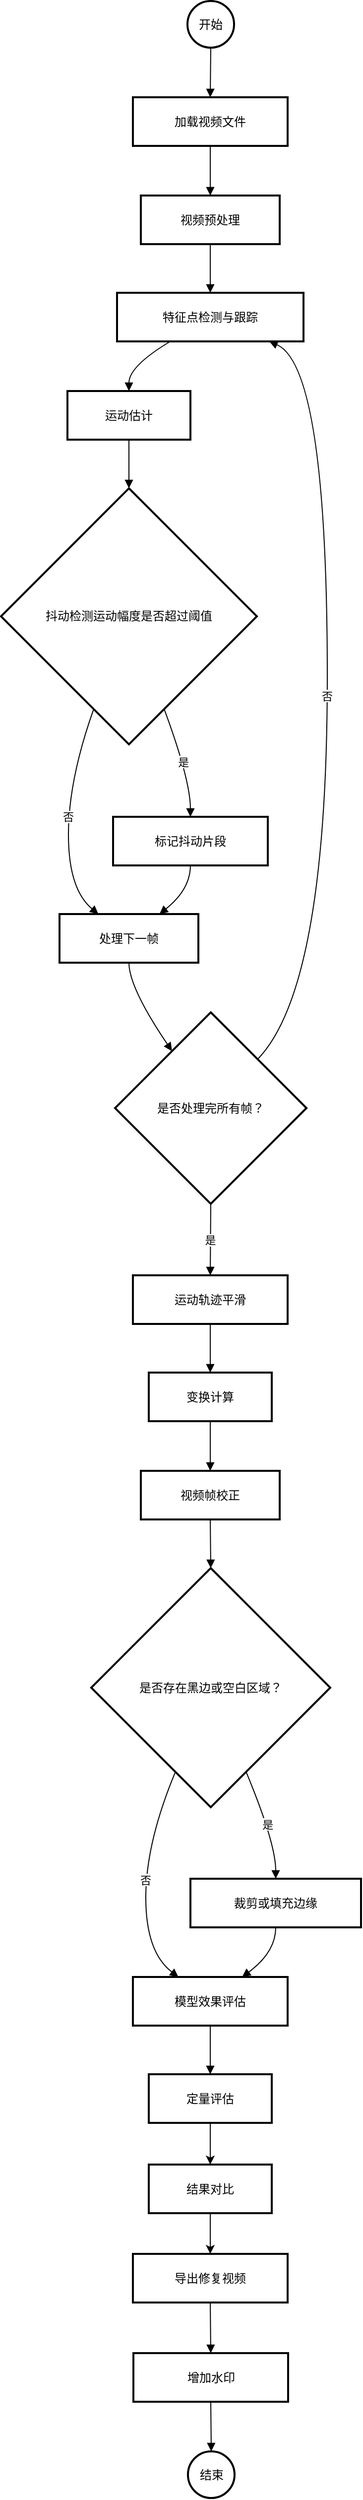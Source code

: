 <mxfile version="24.8.6">
  <diagram name="第 1 页" id="4C1jQ6-iY6VRCgOcNtaD">
    <mxGraphModel dx="1977" dy="1277" grid="1" gridSize="10" guides="1" tooltips="1" connect="1" arrows="1" fold="1" page="1" pageScale="1" pageWidth="827" pageHeight="1169" math="0" shadow="0">
      <root>
        <mxCell id="0" />
        <mxCell id="1" parent="0" />
        <mxCell id="7IpdY9rhCKOdkKuWJuXh-97" value="" style="group;direction=west;" vertex="1" connectable="0" parent="1">
          <mxGeometry x="200" y="60" width="363" height="2516" as="geometry" />
        </mxCell>
        <mxCell id="7IpdY9rhCKOdkKuWJuXh-47" value="开始" style="ellipse;aspect=fixed;strokeWidth=2;whiteSpace=wrap;" vertex="1" parent="7IpdY9rhCKOdkKuWJuXh-97">
          <mxGeometry x="188" width="47" height="47" as="geometry" />
        </mxCell>
        <mxCell id="7IpdY9rhCKOdkKuWJuXh-48" value="加载视频文件" style="whiteSpace=wrap;strokeWidth=2;" vertex="1" parent="7IpdY9rhCKOdkKuWJuXh-97">
          <mxGeometry x="133" y="97" width="156" height="49" as="geometry" />
        </mxCell>
        <mxCell id="7IpdY9rhCKOdkKuWJuXh-49" value="视频预处理" style="whiteSpace=wrap;strokeWidth=2;" vertex="1" parent="7IpdY9rhCKOdkKuWJuXh-97">
          <mxGeometry x="141" y="196" width="140" height="49" as="geometry" />
        </mxCell>
        <mxCell id="7IpdY9rhCKOdkKuWJuXh-50" value="特征点检测与跟踪" style="whiteSpace=wrap;strokeWidth=2;" vertex="1" parent="7IpdY9rhCKOdkKuWJuXh-97">
          <mxGeometry x="117" y="294" width="188" height="49" as="geometry" />
        </mxCell>
        <mxCell id="7IpdY9rhCKOdkKuWJuXh-51" value="运动估计" style="whiteSpace=wrap;strokeWidth=2;" vertex="1" parent="7IpdY9rhCKOdkKuWJuXh-97">
          <mxGeometry x="67" y="393" width="124" height="49" as="geometry" />
        </mxCell>
        <mxCell id="7IpdY9rhCKOdkKuWJuXh-52" value="抖动检测运动幅度是否超过阈值" style="rhombus;strokeWidth=2;whiteSpace=wrap;" vertex="1" parent="7IpdY9rhCKOdkKuWJuXh-97">
          <mxGeometry y="491" width="258" height="258" as="geometry" />
        </mxCell>
        <mxCell id="7IpdY9rhCKOdkKuWJuXh-53" value="标记抖动片段" style="whiteSpace=wrap;strokeWidth=2;" vertex="1" parent="7IpdY9rhCKOdkKuWJuXh-97">
          <mxGeometry x="113" y="822" width="156" height="49" as="geometry" />
        </mxCell>
        <mxCell id="7IpdY9rhCKOdkKuWJuXh-54" value="处理下一帧" style="whiteSpace=wrap;strokeWidth=2;" vertex="1" parent="7IpdY9rhCKOdkKuWJuXh-97">
          <mxGeometry x="59" y="920" width="140" height="49" as="geometry" />
        </mxCell>
        <mxCell id="7IpdY9rhCKOdkKuWJuXh-55" value="是否处理完所有帧？" style="rhombus;strokeWidth=2;whiteSpace=wrap;" vertex="1" parent="7IpdY9rhCKOdkKuWJuXh-97">
          <mxGeometry x="115" y="1019" width="193" height="193" as="geometry" />
        </mxCell>
        <mxCell id="7IpdY9rhCKOdkKuWJuXh-56" value="运动轨迹平滑" style="whiteSpace=wrap;strokeWidth=2;" vertex="1" parent="7IpdY9rhCKOdkKuWJuXh-97">
          <mxGeometry x="133" y="1284" width="156" height="49" as="geometry" />
        </mxCell>
        <mxCell id="7IpdY9rhCKOdkKuWJuXh-57" value="变换计算" style="whiteSpace=wrap;strokeWidth=2;" vertex="1" parent="7IpdY9rhCKOdkKuWJuXh-97">
          <mxGeometry x="149" y="1382" width="124" height="49" as="geometry" />
        </mxCell>
        <mxCell id="7IpdY9rhCKOdkKuWJuXh-58" value="视频帧校正" style="whiteSpace=wrap;strokeWidth=2;" vertex="1" parent="7IpdY9rhCKOdkKuWJuXh-97">
          <mxGeometry x="141" y="1481" width="140" height="49" as="geometry" />
        </mxCell>
        <mxCell id="7IpdY9rhCKOdkKuWJuXh-59" value="是否存在黑边或空白区域？" style="rhombus;strokeWidth=2;whiteSpace=wrap;" vertex="1" parent="7IpdY9rhCKOdkKuWJuXh-97">
          <mxGeometry x="91" y="1579" width="241" height="241" as="geometry" />
        </mxCell>
        <mxCell id="7IpdY9rhCKOdkKuWJuXh-60" value="裁剪或填充边缘" style="whiteSpace=wrap;strokeWidth=2;" vertex="1" parent="7IpdY9rhCKOdkKuWJuXh-97">
          <mxGeometry x="191" y="1892" width="172" height="49" as="geometry" />
        </mxCell>
        <mxCell id="7IpdY9rhCKOdkKuWJuXh-61" value="模型效果评估" style="whiteSpace=wrap;strokeWidth=2;" vertex="1" parent="7IpdY9rhCKOdkKuWJuXh-97">
          <mxGeometry x="133" y="1991" width="156" height="49" as="geometry" />
        </mxCell>
        <mxCell id="7IpdY9rhCKOdkKuWJuXh-95" value="" style="edgeStyle=orthogonalEdgeStyle;rounded=0;orthogonalLoop=1;jettySize=auto;html=1;" edge="1" parent="7IpdY9rhCKOdkKuWJuXh-97" source="7IpdY9rhCKOdkKuWJuXh-62" target="7IpdY9rhCKOdkKuWJuXh-64">
          <mxGeometry relative="1" as="geometry" />
        </mxCell>
        <mxCell id="7IpdY9rhCKOdkKuWJuXh-62" value="定量评估" style="whiteSpace=wrap;strokeWidth=2;" vertex="1" parent="7IpdY9rhCKOdkKuWJuXh-97">
          <mxGeometry x="149" y="2089" width="124" height="49" as="geometry" />
        </mxCell>
        <mxCell id="7IpdY9rhCKOdkKuWJuXh-96" value="" style="edgeStyle=orthogonalEdgeStyle;rounded=0;orthogonalLoop=1;jettySize=auto;html=1;" edge="1" parent="7IpdY9rhCKOdkKuWJuXh-97" source="7IpdY9rhCKOdkKuWJuXh-64" target="7IpdY9rhCKOdkKuWJuXh-67">
          <mxGeometry relative="1" as="geometry" />
        </mxCell>
        <mxCell id="7IpdY9rhCKOdkKuWJuXh-64" value="结果对比" style="whiteSpace=wrap;strokeWidth=2;" vertex="1" parent="7IpdY9rhCKOdkKuWJuXh-97">
          <mxGeometry x="149" y="2180" width="124" height="49" as="geometry" />
        </mxCell>
        <mxCell id="7IpdY9rhCKOdkKuWJuXh-67" value="导出修复视频" style="whiteSpace=wrap;strokeWidth=2;" vertex="1" parent="7IpdY9rhCKOdkKuWJuXh-97">
          <mxGeometry x="133" y="2270" width="156" height="49" as="geometry" />
        </mxCell>
        <mxCell id="7IpdY9rhCKOdkKuWJuXh-68" value="增加水印" style="whiteSpace=wrap;strokeWidth=2;" vertex="1" parent="7IpdY9rhCKOdkKuWJuXh-97">
          <mxGeometry x="133.5" y="2370" width="156" height="49" as="geometry" />
        </mxCell>
        <mxCell id="7IpdY9rhCKOdkKuWJuXh-69" value="结束" style="ellipse;aspect=fixed;strokeWidth=2;whiteSpace=wrap;" vertex="1" parent="7IpdY9rhCKOdkKuWJuXh-97">
          <mxGeometry x="188.5" y="2469" width="47" height="47" as="geometry" />
        </mxCell>
        <mxCell id="7IpdY9rhCKOdkKuWJuXh-70" value="" style="curved=1;startArrow=none;endArrow=block;exitX=0.49;exitY=1;entryX=0.5;entryY=0;rounded=0;" edge="1" parent="7IpdY9rhCKOdkKuWJuXh-97" source="7IpdY9rhCKOdkKuWJuXh-47" target="7IpdY9rhCKOdkKuWJuXh-48">
          <mxGeometry relative="1" as="geometry">
            <Array as="points" />
          </mxGeometry>
        </mxCell>
        <mxCell id="7IpdY9rhCKOdkKuWJuXh-71" value="" style="curved=1;startArrow=none;endArrow=block;exitX=0.5;exitY=0.99;entryX=0.5;entryY=-0.01;rounded=0;" edge="1" parent="7IpdY9rhCKOdkKuWJuXh-97" source="7IpdY9rhCKOdkKuWJuXh-48" target="7IpdY9rhCKOdkKuWJuXh-49">
          <mxGeometry relative="1" as="geometry">
            <Array as="points" />
          </mxGeometry>
        </mxCell>
        <mxCell id="7IpdY9rhCKOdkKuWJuXh-72" value="" style="curved=1;startArrow=none;endArrow=block;exitX=0.5;exitY=0.98;entryX=0.5;entryY=0;rounded=0;" edge="1" parent="7IpdY9rhCKOdkKuWJuXh-97" source="7IpdY9rhCKOdkKuWJuXh-49" target="7IpdY9rhCKOdkKuWJuXh-50">
          <mxGeometry relative="1" as="geometry">
            <Array as="points" />
          </mxGeometry>
        </mxCell>
        <mxCell id="7IpdY9rhCKOdkKuWJuXh-73" value="" style="curved=1;startArrow=none;endArrow=block;exitX=0.29;exitY=0.99;entryX=0.5;entryY=-0.01;rounded=0;" edge="1" parent="7IpdY9rhCKOdkKuWJuXh-97" source="7IpdY9rhCKOdkKuWJuXh-50" target="7IpdY9rhCKOdkKuWJuXh-51">
          <mxGeometry relative="1" as="geometry">
            <Array as="points">
              <mxPoint x="129" y="368" />
            </Array>
          </mxGeometry>
        </mxCell>
        <mxCell id="7IpdY9rhCKOdkKuWJuXh-74" value="" style="curved=1;startArrow=none;endArrow=block;exitX=0.5;exitY=0.98;entryX=0.5;entryY=0;rounded=0;" edge="1" parent="7IpdY9rhCKOdkKuWJuXh-97" source="7IpdY9rhCKOdkKuWJuXh-51" target="7IpdY9rhCKOdkKuWJuXh-52">
          <mxGeometry relative="1" as="geometry">
            <Array as="points" />
          </mxGeometry>
        </mxCell>
        <mxCell id="7IpdY9rhCKOdkKuWJuXh-75" value="是" style="curved=1;startArrow=none;endArrow=block;exitX=0.69;exitY=1;entryX=0.5;entryY=-0.01;rounded=0;" edge="1" parent="7IpdY9rhCKOdkKuWJuXh-97" source="7IpdY9rhCKOdkKuWJuXh-52" target="7IpdY9rhCKOdkKuWJuXh-53">
          <mxGeometry relative="1" as="geometry">
            <Array as="points">
              <mxPoint x="191" y="785" />
            </Array>
          </mxGeometry>
        </mxCell>
        <mxCell id="7IpdY9rhCKOdkKuWJuXh-76" value="否" style="curved=1;startArrow=none;endArrow=block;exitX=0.31;exitY=1;entryX=0.28;entryY=0;rounded=0;" edge="1" parent="7IpdY9rhCKOdkKuWJuXh-97" source="7IpdY9rhCKOdkKuWJuXh-52" target="7IpdY9rhCKOdkKuWJuXh-54">
          <mxGeometry relative="1" as="geometry">
            <Array as="points">
              <mxPoint x="68" y="785" />
              <mxPoint x="68" y="895" />
            </Array>
          </mxGeometry>
        </mxCell>
        <mxCell id="7IpdY9rhCKOdkKuWJuXh-77" value="" style="curved=1;startArrow=none;endArrow=block;exitX=0.5;exitY=0.98;entryX=0.72;entryY=0;rounded=0;" edge="1" parent="7IpdY9rhCKOdkKuWJuXh-97" source="7IpdY9rhCKOdkKuWJuXh-53" target="7IpdY9rhCKOdkKuWJuXh-54">
          <mxGeometry relative="1" as="geometry">
            <Array as="points">
              <mxPoint x="191" y="895" />
            </Array>
          </mxGeometry>
        </mxCell>
        <mxCell id="7IpdY9rhCKOdkKuWJuXh-78" value="" style="curved=1;startArrow=none;endArrow=block;exitX=0.5;exitY=0.99;entryX=0.16;entryY=0;rounded=0;" edge="1" parent="7IpdY9rhCKOdkKuWJuXh-97" source="7IpdY9rhCKOdkKuWJuXh-54" target="7IpdY9rhCKOdkKuWJuXh-55">
          <mxGeometry relative="1" as="geometry">
            <Array as="points">
              <mxPoint x="129" y="994" />
            </Array>
          </mxGeometry>
        </mxCell>
        <mxCell id="7IpdY9rhCKOdkKuWJuXh-79" value="否" style="curved=1;startArrow=none;endArrow=block;exitX=0.98;exitY=0;entryX=0.81;entryY=0.99;rounded=0;" edge="1" parent="7IpdY9rhCKOdkKuWJuXh-97" source="7IpdY9rhCKOdkKuWJuXh-55" target="7IpdY9rhCKOdkKuWJuXh-50">
          <mxGeometry relative="1" as="geometry">
            <Array as="points">
              <mxPoint x="329" y="994" />
              <mxPoint x="329" y="368" />
            </Array>
          </mxGeometry>
        </mxCell>
        <mxCell id="7IpdY9rhCKOdkKuWJuXh-80" value="是" style="curved=1;startArrow=none;endArrow=block;exitX=0.5;exitY=1;entryX=0.5;entryY=-0.01;rounded=0;" edge="1" parent="7IpdY9rhCKOdkKuWJuXh-97" source="7IpdY9rhCKOdkKuWJuXh-55" target="7IpdY9rhCKOdkKuWJuXh-56">
          <mxGeometry relative="1" as="geometry">
            <Array as="points" />
          </mxGeometry>
        </mxCell>
        <mxCell id="7IpdY9rhCKOdkKuWJuXh-81" value="" style="curved=1;startArrow=none;endArrow=block;exitX=0.5;exitY=0.98;entryX=0.5;entryY=0;rounded=0;" edge="1" parent="7IpdY9rhCKOdkKuWJuXh-97" source="7IpdY9rhCKOdkKuWJuXh-56" target="7IpdY9rhCKOdkKuWJuXh-57">
          <mxGeometry relative="1" as="geometry">
            <Array as="points" />
          </mxGeometry>
        </mxCell>
        <mxCell id="7IpdY9rhCKOdkKuWJuXh-82" value="" style="curved=1;startArrow=none;endArrow=block;exitX=0.5;exitY=0.99;entryX=0.5;entryY=-0.01;rounded=0;" edge="1" parent="7IpdY9rhCKOdkKuWJuXh-97" source="7IpdY9rhCKOdkKuWJuXh-57" target="7IpdY9rhCKOdkKuWJuXh-58">
          <mxGeometry relative="1" as="geometry">
            <Array as="points" />
          </mxGeometry>
        </mxCell>
        <mxCell id="7IpdY9rhCKOdkKuWJuXh-83" value="" style="curved=1;startArrow=none;endArrow=block;exitX=0.5;exitY=0.98;entryX=0.5;entryY=0;rounded=0;" edge="1" parent="7IpdY9rhCKOdkKuWJuXh-97" source="7IpdY9rhCKOdkKuWJuXh-58" target="7IpdY9rhCKOdkKuWJuXh-59">
          <mxGeometry relative="1" as="geometry">
            <Array as="points" />
          </mxGeometry>
        </mxCell>
        <mxCell id="7IpdY9rhCKOdkKuWJuXh-84" value="是" style="curved=1;startArrow=none;endArrow=block;exitX=0.71;exitY=1;entryX=0.5;entryY=0;rounded=0;" edge="1" parent="7IpdY9rhCKOdkKuWJuXh-97" source="7IpdY9rhCKOdkKuWJuXh-59" target="7IpdY9rhCKOdkKuWJuXh-60">
          <mxGeometry relative="1" as="geometry">
            <Array as="points">
              <mxPoint x="277" y="1856" />
            </Array>
          </mxGeometry>
        </mxCell>
        <mxCell id="7IpdY9rhCKOdkKuWJuXh-85" value="否" style="curved=1;startArrow=none;endArrow=block;exitX=0.29;exitY=1;entryX=0.29;entryY=-0.01;rounded=0;" edge="1" parent="7IpdY9rhCKOdkKuWJuXh-97" source="7IpdY9rhCKOdkKuWJuXh-59" target="7IpdY9rhCKOdkKuWJuXh-61">
          <mxGeometry relative="1" as="geometry">
            <Array as="points">
              <mxPoint x="146" y="1856" />
              <mxPoint x="146" y="1966" />
            </Array>
          </mxGeometry>
        </mxCell>
        <mxCell id="7IpdY9rhCKOdkKuWJuXh-86" value="" style="curved=1;startArrow=none;endArrow=block;exitX=0.5;exitY=0.99;entryX=0.71;entryY=-0.01;rounded=0;" edge="1" parent="7IpdY9rhCKOdkKuWJuXh-97" source="7IpdY9rhCKOdkKuWJuXh-60" target="7IpdY9rhCKOdkKuWJuXh-61">
          <mxGeometry relative="1" as="geometry">
            <Array as="points">
              <mxPoint x="277" y="1966" />
            </Array>
          </mxGeometry>
        </mxCell>
        <mxCell id="7IpdY9rhCKOdkKuWJuXh-87" value="" style="curved=1;startArrow=none;endArrow=block;exitX=0.5;exitY=0.98;entryX=0.5;entryY=0;rounded=0;" edge="1" parent="7IpdY9rhCKOdkKuWJuXh-97" source="7IpdY9rhCKOdkKuWJuXh-61" target="7IpdY9rhCKOdkKuWJuXh-62">
          <mxGeometry relative="1" as="geometry">
            <Array as="points" />
          </mxGeometry>
        </mxCell>
        <mxCell id="7IpdY9rhCKOdkKuWJuXh-93" value="" style="curved=1;startArrow=none;endArrow=block;exitX=0.5;exitY=0.98;entryX=0.5;entryY=0;rounded=0;" edge="1" parent="7IpdY9rhCKOdkKuWJuXh-97" source="7IpdY9rhCKOdkKuWJuXh-67" target="7IpdY9rhCKOdkKuWJuXh-68">
          <mxGeometry relative="1" as="geometry">
            <Array as="points" />
          </mxGeometry>
        </mxCell>
        <mxCell id="7IpdY9rhCKOdkKuWJuXh-94" value="" style="curved=1;startArrow=none;endArrow=block;exitX=0.5;exitY=0.99;entryX=0.49;entryY=-0.01;rounded=0;" edge="1" parent="7IpdY9rhCKOdkKuWJuXh-97" source="7IpdY9rhCKOdkKuWJuXh-68" target="7IpdY9rhCKOdkKuWJuXh-69">
          <mxGeometry relative="1" as="geometry">
            <Array as="points" />
          </mxGeometry>
        </mxCell>
      </root>
    </mxGraphModel>
  </diagram>
</mxfile>
